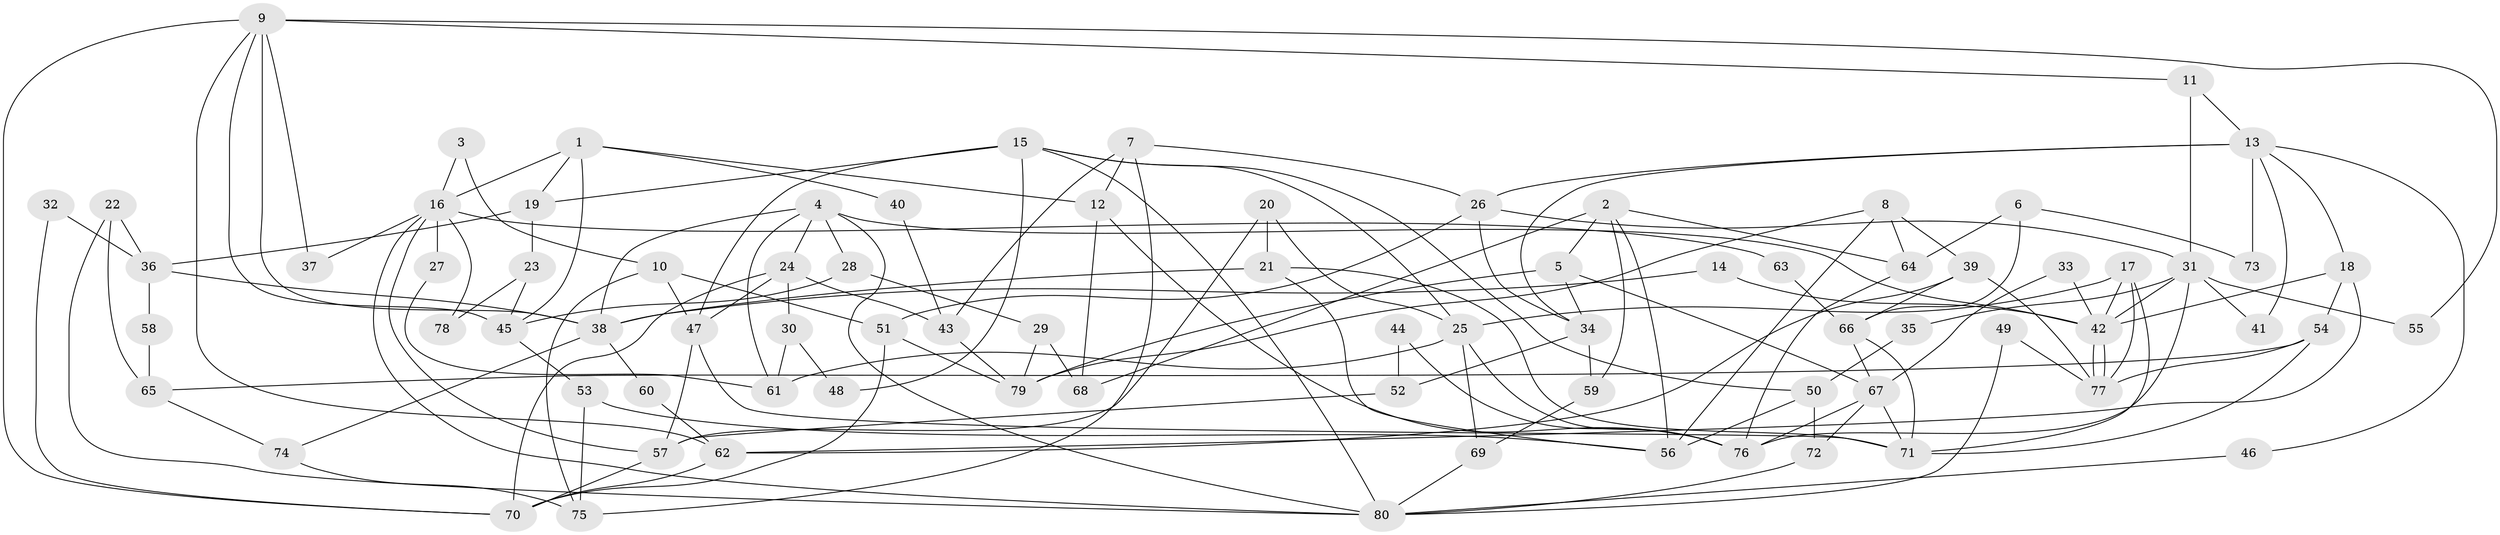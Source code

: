 // Generated by graph-tools (version 1.1) at 2025/50/03/09/25 04:50:10]
// undirected, 80 vertices, 160 edges
graph export_dot {
graph [start="1"]
  node [color=gray90,style=filled];
  1;
  2;
  3;
  4;
  5;
  6;
  7;
  8;
  9;
  10;
  11;
  12;
  13;
  14;
  15;
  16;
  17;
  18;
  19;
  20;
  21;
  22;
  23;
  24;
  25;
  26;
  27;
  28;
  29;
  30;
  31;
  32;
  33;
  34;
  35;
  36;
  37;
  38;
  39;
  40;
  41;
  42;
  43;
  44;
  45;
  46;
  47;
  48;
  49;
  50;
  51;
  52;
  53;
  54;
  55;
  56;
  57;
  58;
  59;
  60;
  61;
  62;
  63;
  64;
  65;
  66;
  67;
  68;
  69;
  70;
  71;
  72;
  73;
  74;
  75;
  76;
  77;
  78;
  79;
  80;
  1 -- 19;
  1 -- 45;
  1 -- 12;
  1 -- 16;
  1 -- 40;
  2 -- 56;
  2 -- 64;
  2 -- 5;
  2 -- 59;
  2 -- 68;
  3 -- 10;
  3 -- 16;
  4 -- 38;
  4 -- 42;
  4 -- 24;
  4 -- 28;
  4 -- 61;
  4 -- 80;
  5 -- 34;
  5 -- 67;
  5 -- 79;
  6 -- 64;
  6 -- 66;
  6 -- 73;
  7 -- 12;
  7 -- 75;
  7 -- 26;
  7 -- 43;
  8 -- 79;
  8 -- 39;
  8 -- 56;
  8 -- 64;
  9 -- 11;
  9 -- 62;
  9 -- 37;
  9 -- 38;
  9 -- 45;
  9 -- 55;
  9 -- 70;
  10 -- 51;
  10 -- 47;
  10 -- 75;
  11 -- 31;
  11 -- 13;
  12 -- 76;
  12 -- 68;
  13 -- 18;
  13 -- 26;
  13 -- 34;
  13 -- 41;
  13 -- 46;
  13 -- 73;
  14 -- 42;
  14 -- 38;
  15 -- 80;
  15 -- 25;
  15 -- 19;
  15 -- 47;
  15 -- 48;
  15 -- 50;
  16 -- 80;
  16 -- 27;
  16 -- 37;
  16 -- 57;
  16 -- 63;
  16 -- 78;
  17 -- 71;
  17 -- 25;
  17 -- 42;
  17 -- 77;
  18 -- 42;
  18 -- 62;
  18 -- 54;
  19 -- 36;
  19 -- 23;
  20 -- 25;
  20 -- 57;
  20 -- 21;
  21 -- 71;
  21 -- 38;
  21 -- 56;
  22 -- 80;
  22 -- 65;
  22 -- 36;
  23 -- 45;
  23 -- 78;
  24 -- 47;
  24 -- 30;
  24 -- 43;
  24 -- 70;
  25 -- 69;
  25 -- 76;
  25 -- 61;
  26 -- 51;
  26 -- 31;
  26 -- 34;
  27 -- 61;
  28 -- 29;
  28 -- 45;
  29 -- 68;
  29 -- 79;
  30 -- 61;
  30 -- 48;
  31 -- 42;
  31 -- 35;
  31 -- 41;
  31 -- 55;
  31 -- 76;
  32 -- 70;
  32 -- 36;
  33 -- 42;
  33 -- 67;
  34 -- 52;
  34 -- 59;
  35 -- 50;
  36 -- 38;
  36 -- 58;
  38 -- 60;
  38 -- 74;
  39 -- 77;
  39 -- 66;
  39 -- 62;
  40 -- 43;
  42 -- 77;
  42 -- 77;
  43 -- 79;
  44 -- 52;
  44 -- 76;
  45 -- 53;
  46 -- 80;
  47 -- 57;
  47 -- 71;
  49 -- 80;
  49 -- 77;
  50 -- 56;
  50 -- 72;
  51 -- 70;
  51 -- 79;
  52 -- 57;
  53 -- 56;
  53 -- 75;
  54 -- 77;
  54 -- 65;
  54 -- 71;
  57 -- 70;
  58 -- 65;
  59 -- 69;
  60 -- 62;
  62 -- 70;
  63 -- 66;
  64 -- 76;
  65 -- 74;
  66 -- 67;
  66 -- 71;
  67 -- 71;
  67 -- 72;
  67 -- 76;
  69 -- 80;
  72 -- 80;
  74 -- 75;
}

